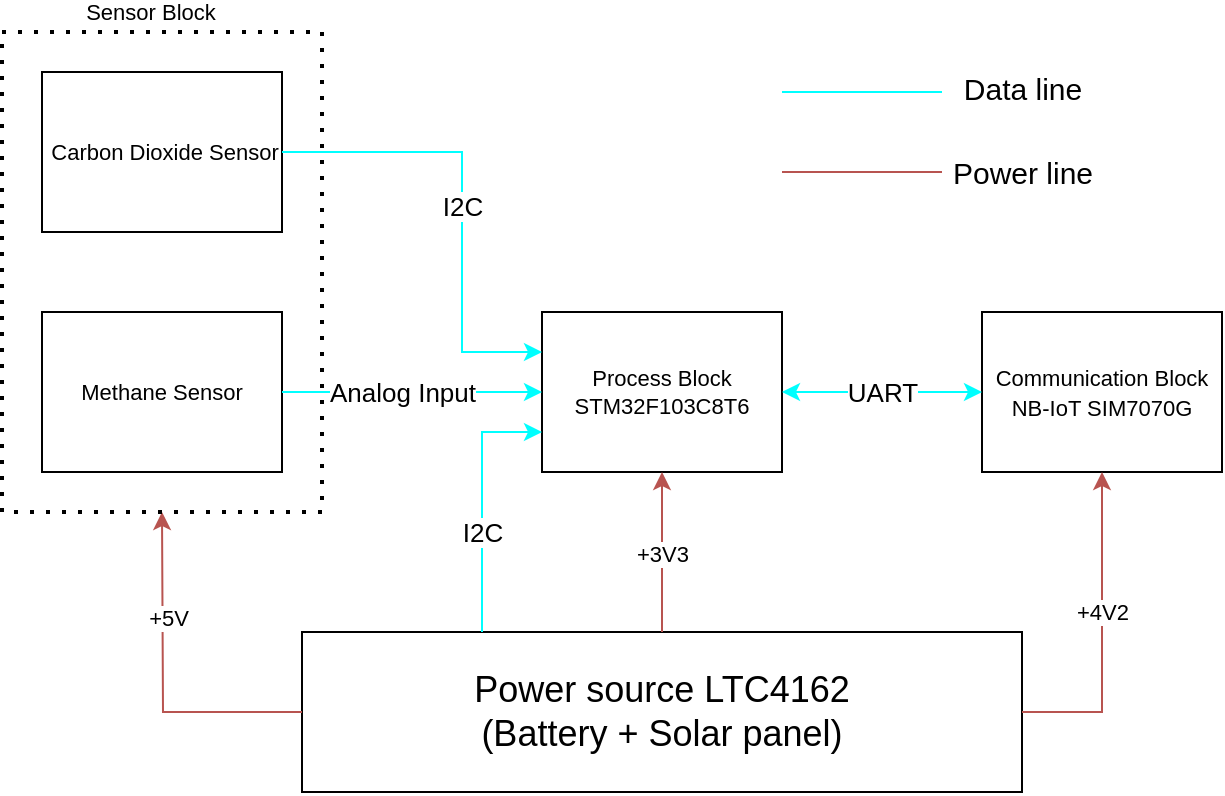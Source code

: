 <mxfile version="24.2.1" type="github">
  <diagram name="Trang-1" id="wszEbrUYoofNr2Puhn1D">
    <mxGraphModel dx="1042" dy="582" grid="1" gridSize="10" guides="1" tooltips="1" connect="1" arrows="1" fold="1" page="1" pageScale="1" pageWidth="827" pageHeight="1169" math="0" shadow="0">
      <root>
        <mxCell id="0" />
        <mxCell id="1" parent="0" />
        <mxCell id="eQCYtkuC7nbkRMiBcqjl-1" value="&lt;font style=&quot;font-size: 18px;&quot;&gt;Power source LTC4162&lt;/font&gt;&lt;div&gt;&lt;font style=&quot;font-size: 18px;&quot;&gt;(Battery + Solar panel)&lt;/font&gt;&lt;/div&gt;" style="rounded=0;whiteSpace=wrap;html=1;" parent="1" vertex="1">
          <mxGeometry x="200" y="440" width="360" height="80" as="geometry" />
        </mxCell>
        <mxCell id="eQCYtkuC7nbkRMiBcqjl-5" value="" style="edgeStyle=orthogonalEdgeStyle;rounded=0;orthogonalLoop=1;jettySize=auto;html=1;exitX=0;exitY=0.5;exitDx=0;exitDy=0;fillColor=#f8cecc;gradientColor=#ea6b66;strokeColor=#b85450;" parent="1" source="eQCYtkuC7nbkRMiBcqjl-1" edge="1">
          <mxGeometry relative="1" as="geometry">
            <Array as="points" />
            <mxPoint x="99.5" y="480" as="sourcePoint" />
            <mxPoint x="130" y="380" as="targetPoint" />
          </mxGeometry>
        </mxCell>
        <mxCell id="pGBGi0vny768YRediHE3-17" value="+5V" style="edgeLabel;html=1;align=center;verticalAlign=middle;resizable=0;points=[];" parent="eQCYtkuC7nbkRMiBcqjl-5" vertex="1" connectable="0">
          <mxGeometry x="0.379" y="-2" relative="1" as="geometry">
            <mxPoint as="offset" />
          </mxGeometry>
        </mxCell>
        <mxCell id="eQCYtkuC7nbkRMiBcqjl-4" value="&lt;font style=&quot;font-size: 11px;&quot;&gt;Methane Sensor&lt;/font&gt;" style="whiteSpace=wrap;html=1;rounded=0;fontSize=11;" parent="1" vertex="1">
          <mxGeometry x="70" y="280" width="120" height="80" as="geometry" />
        </mxCell>
        <mxCell id="eQCYtkuC7nbkRMiBcqjl-6" value="&lt;span style=&quot;font-size: 11px;&quot;&gt;Process Block&lt;br style=&quot;font-size: 11px;&quot;&gt;STM32F103C8T6&lt;br style=&quot;font-size: 11px;&quot;&gt;&lt;/span&gt;" style="whiteSpace=wrap;html=1;rounded=0;fontSize=11;" parent="1" vertex="1">
          <mxGeometry x="320" y="280" width="120" height="80" as="geometry" />
        </mxCell>
        <mxCell id="eQCYtkuC7nbkRMiBcqjl-8" value="&lt;font style=&quot;font-size: 11px;&quot;&gt;Communication Block&lt;br&gt;NB-IoT SIM7070G&lt;br&gt;&lt;/font&gt;" style="whiteSpace=wrap;html=1;rounded=0;" parent="1" vertex="1">
          <mxGeometry x="540" y="280" width="120" height="80" as="geometry" />
        </mxCell>
        <mxCell id="zZHvQ5DF7Thb-Ciblgxm-5" value="" style="edgeStyle=orthogonalEdgeStyle;rounded=0;orthogonalLoop=1;jettySize=auto;html=1;entryX=0.5;entryY=1;entryDx=0;entryDy=0;exitX=1;exitY=0.5;exitDx=0;exitDy=0;fillColor=#f8cecc;gradientColor=#ea6b66;strokeColor=#b85450;" parent="1" source="eQCYtkuC7nbkRMiBcqjl-1" target="eQCYtkuC7nbkRMiBcqjl-8" edge="1">
          <mxGeometry relative="1" as="geometry">
            <Array as="points" />
            <mxPoint x="210" y="490" as="sourcePoint" />
            <mxPoint x="150" y="370" as="targetPoint" />
          </mxGeometry>
        </mxCell>
        <mxCell id="HHp14SFNo4yfRmHItonF-1" value="+4V2" style="edgeLabel;html=1;align=center;verticalAlign=middle;resizable=0;points=[];" parent="zZHvQ5DF7Thb-Ciblgxm-5" vertex="1" connectable="0">
          <mxGeometry x="0.352" y="-4" relative="1" as="geometry">
            <mxPoint x="-4" y="18" as="offset" />
          </mxGeometry>
        </mxCell>
        <mxCell id="zZHvQ5DF7Thb-Ciblgxm-6" value="" style="edgeStyle=orthogonalEdgeStyle;rounded=0;orthogonalLoop=1;jettySize=auto;html=1;entryX=0.5;entryY=1;entryDx=0;entryDy=0;exitX=0.5;exitY=0;exitDx=0;exitDy=0;fillColor=#f8cecc;gradientColor=#ea6b66;strokeColor=#b85450;" parent="1" source="eQCYtkuC7nbkRMiBcqjl-1" target="eQCYtkuC7nbkRMiBcqjl-6" edge="1">
          <mxGeometry relative="1" as="geometry">
            <Array as="points" />
            <mxPoint x="630" y="491" as="sourcePoint" />
            <mxPoint x="630" y="370" as="targetPoint" />
          </mxGeometry>
        </mxCell>
        <mxCell id="pGBGi0vny768YRediHE3-16" value="+3V3" style="edgeLabel;html=1;align=center;verticalAlign=middle;resizable=0;points=[];" parent="zZHvQ5DF7Thb-Ciblgxm-6" vertex="1" connectable="0">
          <mxGeometry x="0.19" y="1" relative="1" as="geometry">
            <mxPoint x="1" y="8" as="offset" />
          </mxGeometry>
        </mxCell>
        <mxCell id="zZHvQ5DF7Thb-Ciblgxm-7" value="" style="endArrow=classic;html=1;rounded=0;exitX=1;exitY=0.5;exitDx=0;exitDy=0;entryX=0;entryY=0.5;entryDx=0;entryDy=0;fillColor=#dae8fc;gradientColor=#7ea6e0;strokeColor=#00FFFF;" parent="1" source="eQCYtkuC7nbkRMiBcqjl-4" target="eQCYtkuC7nbkRMiBcqjl-6" edge="1">
          <mxGeometry width="50" height="50" relative="1" as="geometry">
            <mxPoint x="390" y="310" as="sourcePoint" />
            <mxPoint x="440" y="260" as="targetPoint" />
          </mxGeometry>
        </mxCell>
        <mxCell id="zZHvQ5DF7Thb-Ciblgxm-8" value="&lt;font style=&quot;font-size: 13px;&quot;&gt;Analog Input&lt;/font&gt;" style="edgeLabel;html=1;align=center;verticalAlign=middle;resizable=0;points=[];fontColor=#000000;fontSize=9;" parent="zZHvQ5DF7Thb-Ciblgxm-7" vertex="1" connectable="0">
          <mxGeometry x="-0.304" y="3" relative="1" as="geometry">
            <mxPoint x="15" y="3" as="offset" />
          </mxGeometry>
        </mxCell>
        <mxCell id="zZHvQ5DF7Thb-Ciblgxm-12" value="" style="endArrow=classic;startArrow=classic;html=1;rounded=0;entryX=0;entryY=0.5;entryDx=0;entryDy=0;exitX=1;exitY=0.5;exitDx=0;exitDy=0;strokeColor=#00FFFF;" parent="1" source="eQCYtkuC7nbkRMiBcqjl-6" target="eQCYtkuC7nbkRMiBcqjl-8" edge="1">
          <mxGeometry width="50" height="50" relative="1" as="geometry">
            <mxPoint x="390" y="300" as="sourcePoint" />
            <mxPoint x="440" y="250" as="targetPoint" />
          </mxGeometry>
        </mxCell>
        <mxCell id="zZHvQ5DF7Thb-Ciblgxm-13" value="&lt;font style=&quot;font-size: 13px;&quot;&gt;UART&lt;/font&gt;" style="edgeLabel;html=1;align=center;verticalAlign=middle;resizable=0;points=[];fontSize=9;fontColor=#000000;" parent="zZHvQ5DF7Thb-Ciblgxm-12" vertex="1" connectable="0">
          <mxGeometry x="0.076" y="-1" relative="1" as="geometry">
            <mxPoint x="-4" y="-1" as="offset" />
          </mxGeometry>
        </mxCell>
        <mxCell id="zZHvQ5DF7Thb-Ciblgxm-15" value="" style="endArrow=none;html=1;rounded=0;strokeColor=#00FFFF;" parent="1" edge="1">
          <mxGeometry width="50" height="50" relative="1" as="geometry">
            <mxPoint x="440" y="170" as="sourcePoint" />
            <mxPoint x="520" y="170" as="targetPoint" />
          </mxGeometry>
        </mxCell>
        <mxCell id="zZHvQ5DF7Thb-Ciblgxm-17" value="Data line" style="edgeLabel;html=1;align=center;verticalAlign=middle;resizable=0;points=[];fontSize=15;" parent="zZHvQ5DF7Thb-Ciblgxm-15" vertex="1" connectable="0">
          <mxGeometry x="0.445" y="2" relative="1" as="geometry">
            <mxPoint x="62" as="offset" />
          </mxGeometry>
        </mxCell>
        <mxCell id="zZHvQ5DF7Thb-Ciblgxm-16" value="" style="endArrow=none;html=1;rounded=0;fillColor=#f8cecc;gradientColor=#ea6b66;strokeColor=#b85450;" parent="1" edge="1">
          <mxGeometry width="50" height="50" relative="1" as="geometry">
            <mxPoint x="440" y="210" as="sourcePoint" />
            <mxPoint x="520" y="210" as="targetPoint" />
          </mxGeometry>
        </mxCell>
        <mxCell id="zZHvQ5DF7Thb-Ciblgxm-18" value="Power line" style="edgeLabel;html=1;align=center;verticalAlign=middle;resizable=0;points=[];fontSize=15;" parent="zZHvQ5DF7Thb-Ciblgxm-16" vertex="1" connectable="0">
          <mxGeometry x="0.37" y="3" relative="1" as="geometry">
            <mxPoint x="65" y="3" as="offset" />
          </mxGeometry>
        </mxCell>
        <mxCell id="pGBGi0vny768YRediHE3-10" value="&lt;font style=&quot;font-size: 11px;&quot;&gt;&amp;nbsp;Carbon Dioxide Sensor&lt;/font&gt;" style="whiteSpace=wrap;html=1;rounded=0;fontSize=11;" parent="1" vertex="1">
          <mxGeometry x="70" y="160" width="120" height="80" as="geometry" />
        </mxCell>
        <mxCell id="pGBGi0vny768YRediHE3-11" value="" style="endArrow=none;dashed=1;html=1;dashPattern=1 3;strokeWidth=2;rounded=0;" parent="1" edge="1">
          <mxGeometry width="50" height="50" relative="1" as="geometry">
            <mxPoint x="50" y="140" as="sourcePoint" />
            <mxPoint x="50" y="140" as="targetPoint" />
            <Array as="points">
              <mxPoint x="210" y="140" />
              <mxPoint x="210" y="380" />
              <mxPoint x="50" y="380" />
            </Array>
          </mxGeometry>
        </mxCell>
        <mxCell id="pGBGi0vny768YRediHE3-15" value="Sensor Block" style="edgeLabel;html=1;align=center;verticalAlign=middle;resizable=0;points=[];" parent="pGBGi0vny768YRediHE3-11" vertex="1" connectable="0">
          <mxGeometry x="-0.844" y="-1" relative="1" as="geometry">
            <mxPoint x="11" y="-11" as="offset" />
          </mxGeometry>
        </mxCell>
        <mxCell id="pGBGi0vny768YRediHE3-13" value="" style="endArrow=classic;html=1;rounded=0;exitX=1;exitY=0.5;exitDx=0;exitDy=0;entryX=0;entryY=0.25;entryDx=0;entryDy=0;fillColor=#dae8fc;gradientColor=#7ea6e0;strokeColor=#00FFFF;" parent="1" source="pGBGi0vny768YRediHE3-10" target="eQCYtkuC7nbkRMiBcqjl-6" edge="1">
          <mxGeometry width="50" height="50" relative="1" as="geometry">
            <mxPoint x="230" y="330" as="sourcePoint" />
            <mxPoint x="330" y="330" as="targetPoint" />
            <Array as="points">
              <mxPoint x="280" y="200" />
              <mxPoint x="280" y="300" />
            </Array>
          </mxGeometry>
        </mxCell>
        <mxCell id="pGBGi0vny768YRediHE3-14" value="&lt;font style=&quot;font-size: 13px;&quot;&gt;I2C&lt;/font&gt;" style="edgeLabel;html=1;align=center;verticalAlign=middle;resizable=0;points=[];fontColor=#000000;fontSize=9;" parent="pGBGi0vny768YRediHE3-13" vertex="1" connectable="0">
          <mxGeometry x="-0.304" y="3" relative="1" as="geometry">
            <mxPoint x="10" y="30" as="offset" />
          </mxGeometry>
        </mxCell>
        <mxCell id="HHp14SFNo4yfRmHItonF-4" value="" style="endArrow=classic;html=1;rounded=0;exitX=0.25;exitY=0;exitDx=0;exitDy=0;entryX=0;entryY=0.75;entryDx=0;entryDy=0;fillColor=#dae8fc;gradientColor=#7ea6e0;strokeColor=#00FFFF;" parent="1" source="eQCYtkuC7nbkRMiBcqjl-1" target="eQCYtkuC7nbkRMiBcqjl-6" edge="1">
          <mxGeometry width="50" height="50" relative="1" as="geometry">
            <mxPoint x="220" y="360" as="sourcePoint" />
            <mxPoint x="350" y="360" as="targetPoint" />
            <Array as="points">
              <mxPoint x="290" y="340" />
            </Array>
          </mxGeometry>
        </mxCell>
        <mxCell id="HHp14SFNo4yfRmHItonF-5" value="&lt;font style=&quot;font-size: 13px;&quot;&gt;I2C&lt;/font&gt;" style="edgeLabel;html=1;align=center;verticalAlign=middle;resizable=0;points=[];fontColor=#000000;fontSize=9;" parent="HHp14SFNo4yfRmHItonF-4" vertex="1" connectable="0">
          <mxGeometry x="-0.304" y="3" relative="1" as="geometry">
            <mxPoint x="3" y="-5" as="offset" />
          </mxGeometry>
        </mxCell>
      </root>
    </mxGraphModel>
  </diagram>
</mxfile>
